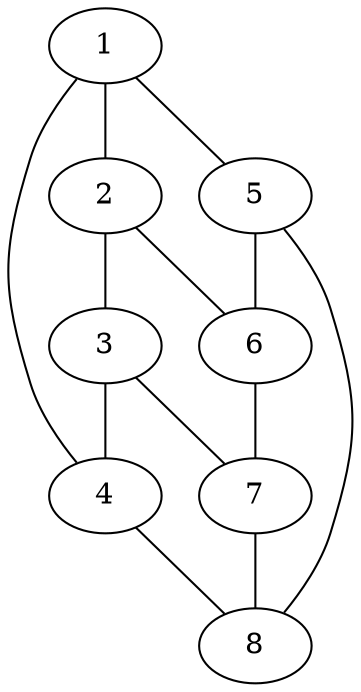 graph mygraph{
	1 -- 2;
	1 -- 4;
	1 -- 5;
	2 -- 6;
	2 -- 3;
	3 -- 7;
	3 -- 4;
	4 -- 8;
	5 -- 8;
	5 -- 6;
	6 -- 7;
	7 -- 8;
}